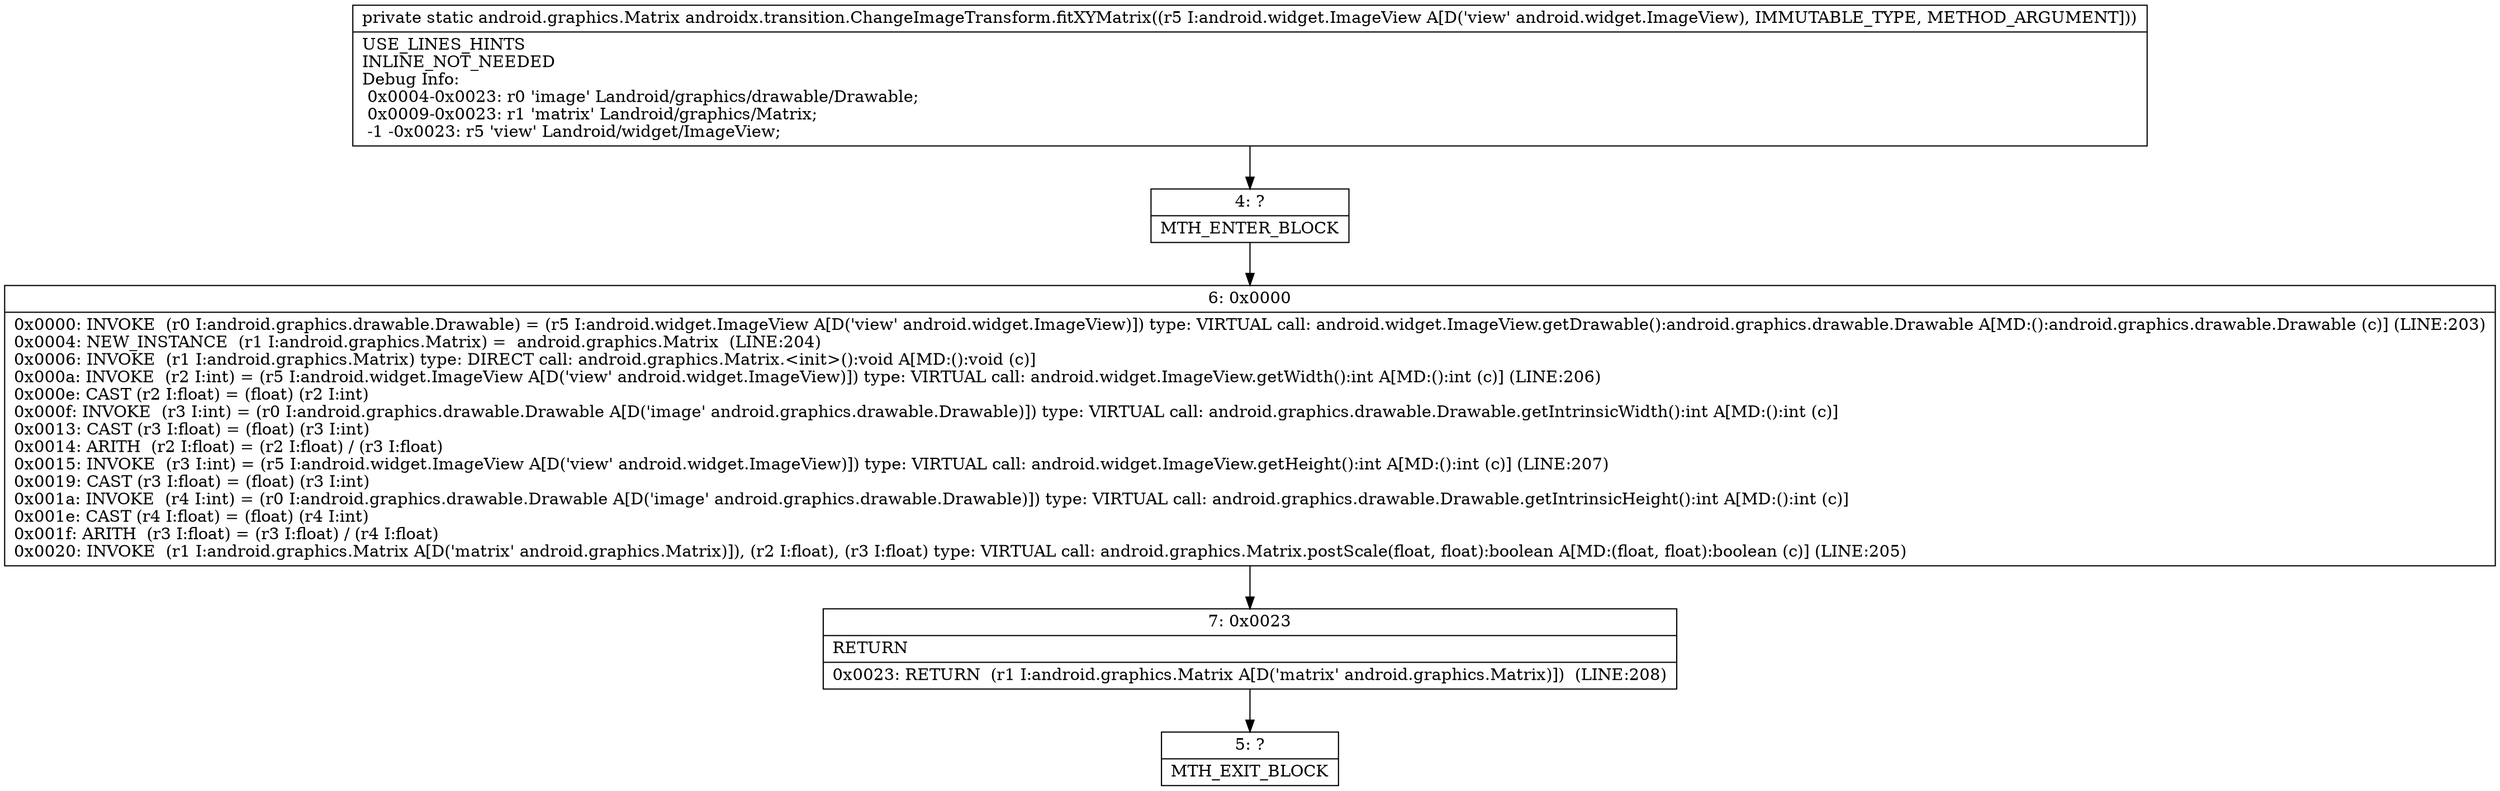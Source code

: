 digraph "CFG forandroidx.transition.ChangeImageTransform.fitXYMatrix(Landroid\/widget\/ImageView;)Landroid\/graphics\/Matrix;" {
Node_4 [shape=record,label="{4\:\ ?|MTH_ENTER_BLOCK\l}"];
Node_6 [shape=record,label="{6\:\ 0x0000|0x0000: INVOKE  (r0 I:android.graphics.drawable.Drawable) = (r5 I:android.widget.ImageView A[D('view' android.widget.ImageView)]) type: VIRTUAL call: android.widget.ImageView.getDrawable():android.graphics.drawable.Drawable A[MD:():android.graphics.drawable.Drawable (c)] (LINE:203)\l0x0004: NEW_INSTANCE  (r1 I:android.graphics.Matrix) =  android.graphics.Matrix  (LINE:204)\l0x0006: INVOKE  (r1 I:android.graphics.Matrix) type: DIRECT call: android.graphics.Matrix.\<init\>():void A[MD:():void (c)]\l0x000a: INVOKE  (r2 I:int) = (r5 I:android.widget.ImageView A[D('view' android.widget.ImageView)]) type: VIRTUAL call: android.widget.ImageView.getWidth():int A[MD:():int (c)] (LINE:206)\l0x000e: CAST (r2 I:float) = (float) (r2 I:int) \l0x000f: INVOKE  (r3 I:int) = (r0 I:android.graphics.drawable.Drawable A[D('image' android.graphics.drawable.Drawable)]) type: VIRTUAL call: android.graphics.drawable.Drawable.getIntrinsicWidth():int A[MD:():int (c)]\l0x0013: CAST (r3 I:float) = (float) (r3 I:int) \l0x0014: ARITH  (r2 I:float) = (r2 I:float) \/ (r3 I:float) \l0x0015: INVOKE  (r3 I:int) = (r5 I:android.widget.ImageView A[D('view' android.widget.ImageView)]) type: VIRTUAL call: android.widget.ImageView.getHeight():int A[MD:():int (c)] (LINE:207)\l0x0019: CAST (r3 I:float) = (float) (r3 I:int) \l0x001a: INVOKE  (r4 I:int) = (r0 I:android.graphics.drawable.Drawable A[D('image' android.graphics.drawable.Drawable)]) type: VIRTUAL call: android.graphics.drawable.Drawable.getIntrinsicHeight():int A[MD:():int (c)]\l0x001e: CAST (r4 I:float) = (float) (r4 I:int) \l0x001f: ARITH  (r3 I:float) = (r3 I:float) \/ (r4 I:float) \l0x0020: INVOKE  (r1 I:android.graphics.Matrix A[D('matrix' android.graphics.Matrix)]), (r2 I:float), (r3 I:float) type: VIRTUAL call: android.graphics.Matrix.postScale(float, float):boolean A[MD:(float, float):boolean (c)] (LINE:205)\l}"];
Node_7 [shape=record,label="{7\:\ 0x0023|RETURN\l|0x0023: RETURN  (r1 I:android.graphics.Matrix A[D('matrix' android.graphics.Matrix)])  (LINE:208)\l}"];
Node_5 [shape=record,label="{5\:\ ?|MTH_EXIT_BLOCK\l}"];
MethodNode[shape=record,label="{private static android.graphics.Matrix androidx.transition.ChangeImageTransform.fitXYMatrix((r5 I:android.widget.ImageView A[D('view' android.widget.ImageView), IMMUTABLE_TYPE, METHOD_ARGUMENT]))  | USE_LINES_HINTS\lINLINE_NOT_NEEDED\lDebug Info:\l  0x0004\-0x0023: r0 'image' Landroid\/graphics\/drawable\/Drawable;\l  0x0009\-0x0023: r1 'matrix' Landroid\/graphics\/Matrix;\l  \-1 \-0x0023: r5 'view' Landroid\/widget\/ImageView;\l}"];
MethodNode -> Node_4;Node_4 -> Node_6;
Node_6 -> Node_7;
Node_7 -> Node_5;
}

